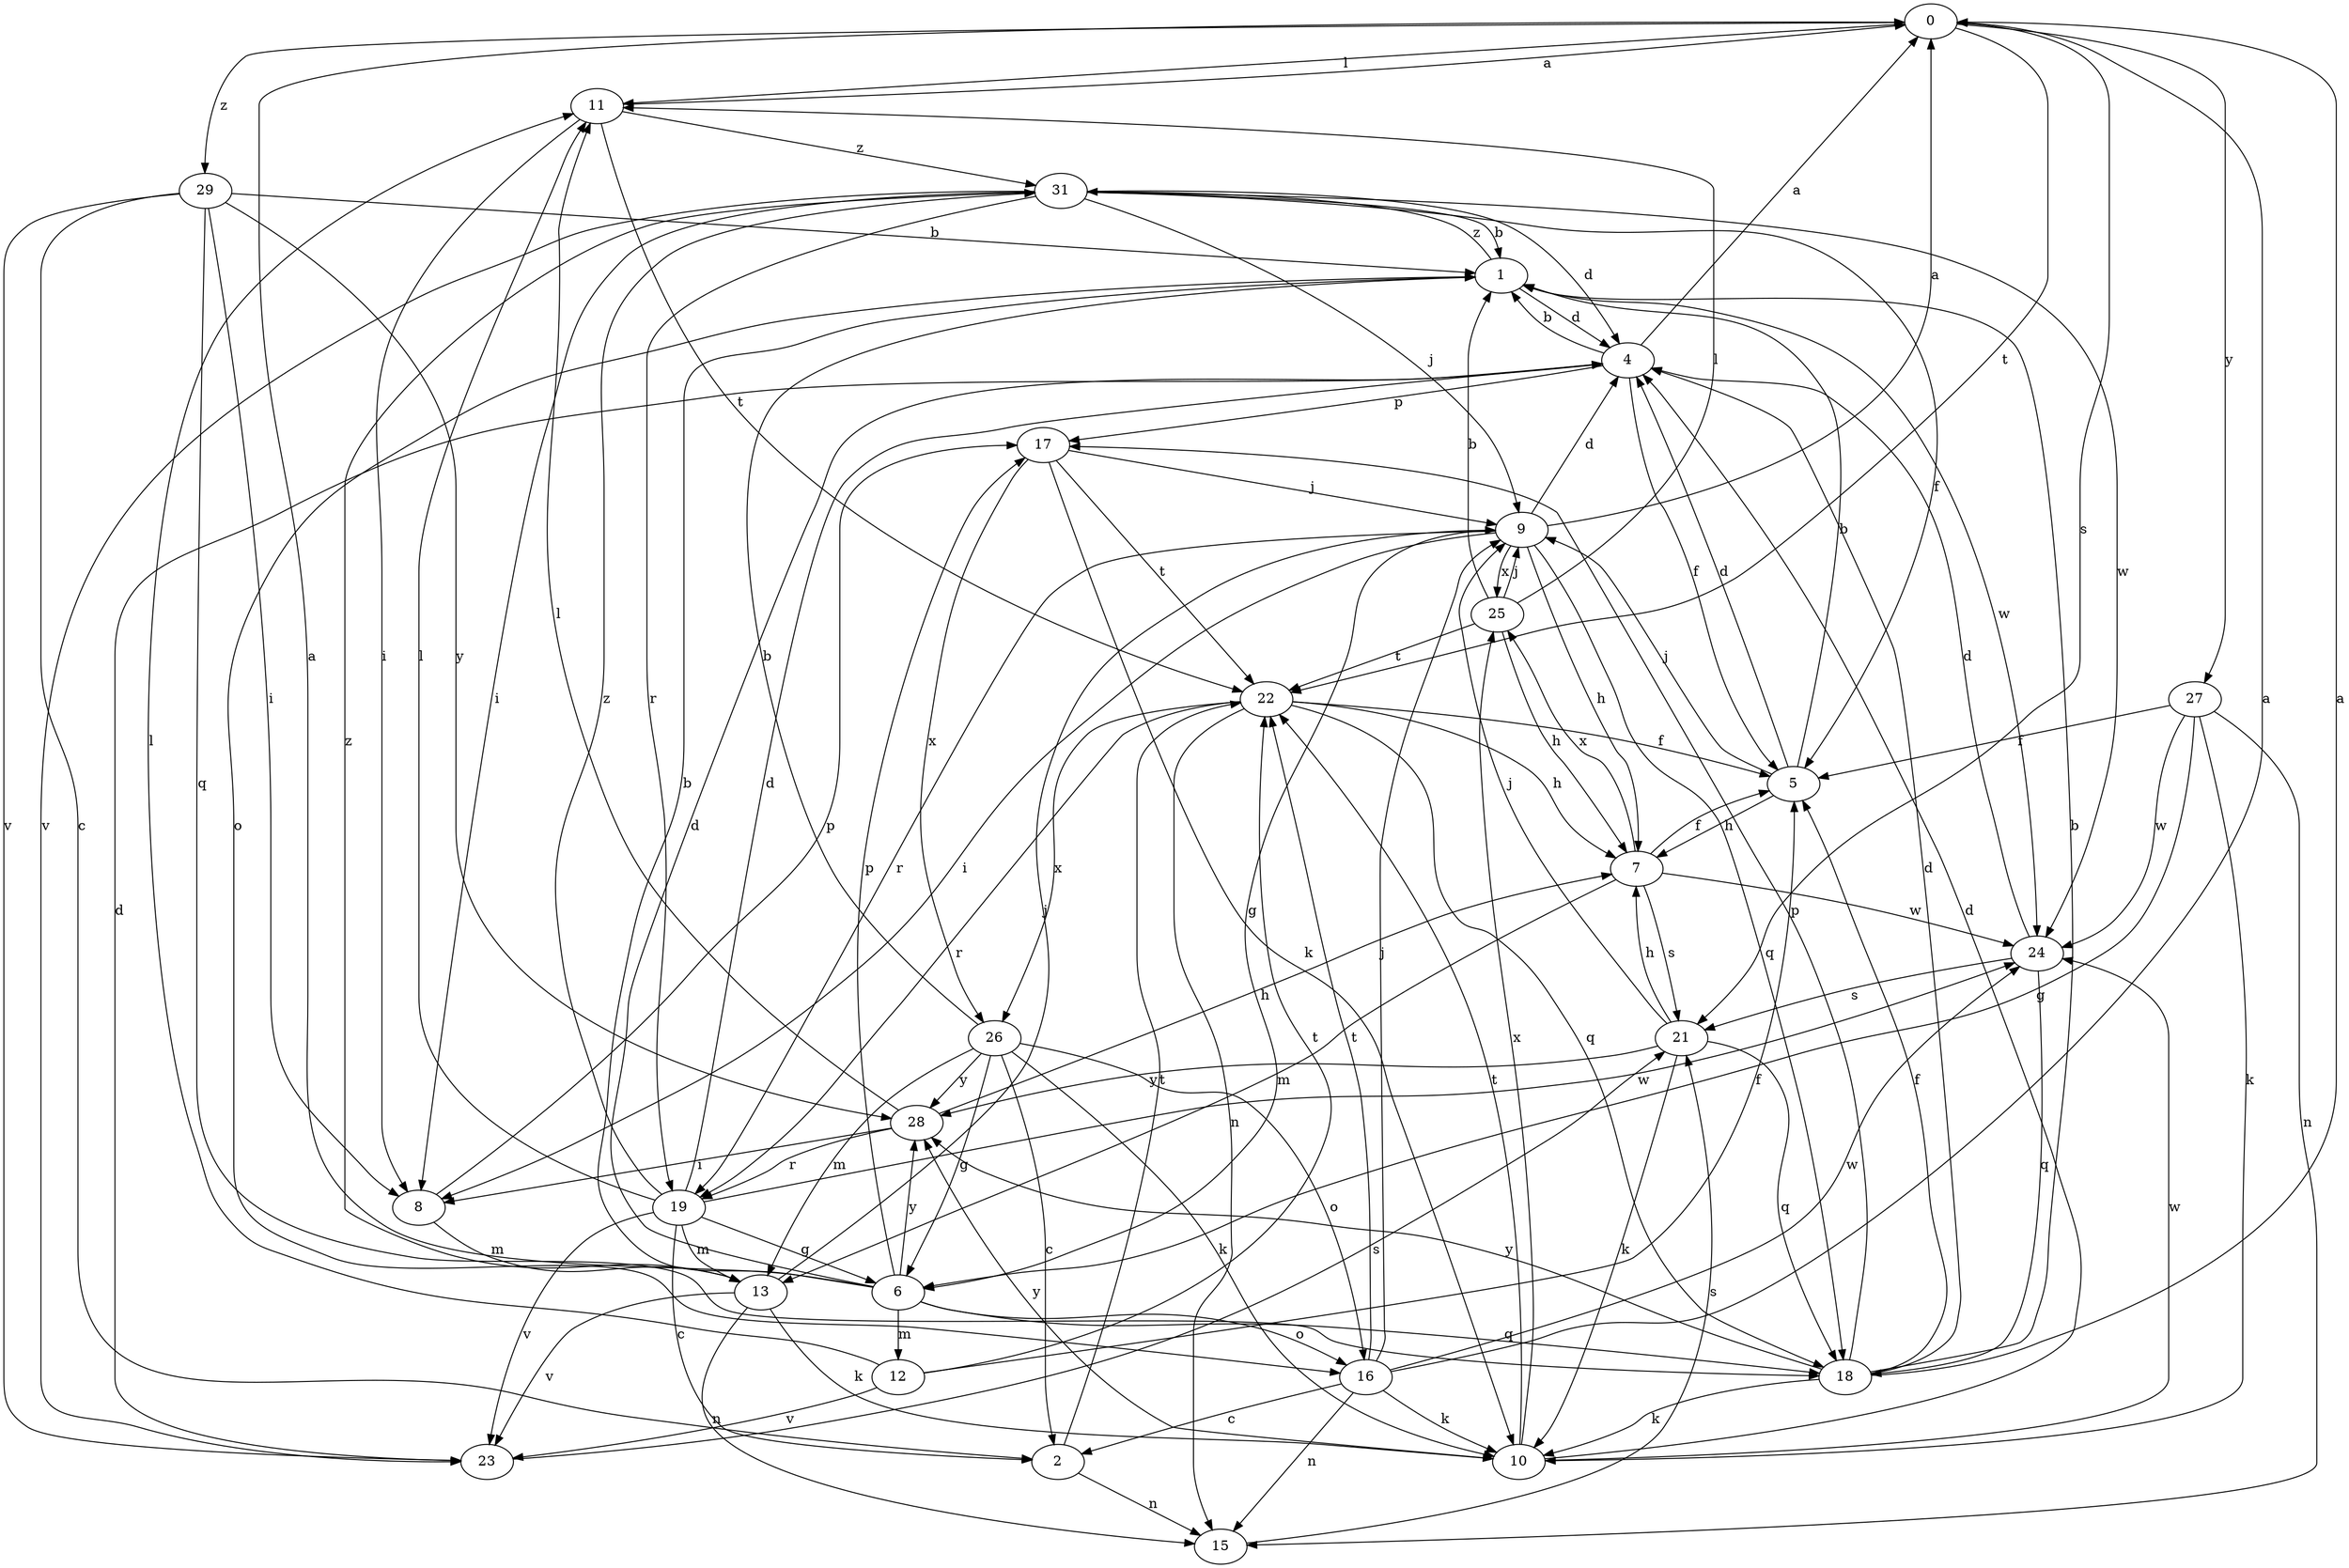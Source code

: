 strict digraph  {
0;
1;
2;
4;
5;
6;
7;
8;
9;
10;
11;
12;
13;
15;
16;
17;
18;
19;
21;
22;
23;
24;
25;
26;
27;
28;
29;
31;
0 -> 11  [label=l];
0 -> 21  [label=s];
0 -> 22  [label=t];
0 -> 27  [label=y];
0 -> 29  [label=z];
1 -> 4  [label=d];
1 -> 16  [label=o];
1 -> 24  [label=w];
1 -> 31  [label=z];
2 -> 15  [label=n];
2 -> 22  [label=t];
4 -> 0  [label=a];
4 -> 1  [label=b];
4 -> 5  [label=f];
4 -> 17  [label=p];
5 -> 1  [label=b];
5 -> 4  [label=d];
5 -> 7  [label=h];
5 -> 9  [label=j];
6 -> 0  [label=a];
6 -> 1  [label=b];
6 -> 4  [label=d];
6 -> 12  [label=m];
6 -> 16  [label=o];
6 -> 17  [label=p];
6 -> 18  [label=q];
6 -> 28  [label=y];
7 -> 5  [label=f];
7 -> 13  [label=m];
7 -> 21  [label=s];
7 -> 24  [label=w];
7 -> 25  [label=x];
8 -> 13  [label=m];
8 -> 17  [label=p];
9 -> 0  [label=a];
9 -> 4  [label=d];
9 -> 6  [label=g];
9 -> 7  [label=h];
9 -> 8  [label=i];
9 -> 18  [label=q];
9 -> 19  [label=r];
9 -> 25  [label=x];
10 -> 4  [label=d];
10 -> 22  [label=t];
10 -> 24  [label=w];
10 -> 25  [label=x];
10 -> 28  [label=y];
11 -> 0  [label=a];
11 -> 8  [label=i];
11 -> 22  [label=t];
11 -> 31  [label=z];
12 -> 5  [label=f];
12 -> 11  [label=l];
12 -> 22  [label=t];
12 -> 23  [label=v];
13 -> 9  [label=j];
13 -> 10  [label=k];
13 -> 15  [label=n];
13 -> 23  [label=v];
13 -> 31  [label=z];
15 -> 21  [label=s];
16 -> 0  [label=a];
16 -> 2  [label=c];
16 -> 9  [label=j];
16 -> 10  [label=k];
16 -> 15  [label=n];
16 -> 22  [label=t];
16 -> 24  [label=w];
17 -> 9  [label=j];
17 -> 10  [label=k];
17 -> 22  [label=t];
17 -> 26  [label=x];
18 -> 0  [label=a];
18 -> 1  [label=b];
18 -> 4  [label=d];
18 -> 5  [label=f];
18 -> 10  [label=k];
18 -> 17  [label=p];
18 -> 28  [label=y];
19 -> 2  [label=c];
19 -> 4  [label=d];
19 -> 6  [label=g];
19 -> 11  [label=l];
19 -> 13  [label=m];
19 -> 23  [label=v];
19 -> 24  [label=w];
19 -> 31  [label=z];
21 -> 7  [label=h];
21 -> 9  [label=j];
21 -> 10  [label=k];
21 -> 18  [label=q];
21 -> 28  [label=y];
22 -> 5  [label=f];
22 -> 7  [label=h];
22 -> 15  [label=n];
22 -> 18  [label=q];
22 -> 19  [label=r];
22 -> 26  [label=x];
23 -> 4  [label=d];
23 -> 21  [label=s];
24 -> 4  [label=d];
24 -> 18  [label=q];
24 -> 21  [label=s];
25 -> 1  [label=b];
25 -> 7  [label=h];
25 -> 9  [label=j];
25 -> 11  [label=l];
25 -> 22  [label=t];
26 -> 1  [label=b];
26 -> 2  [label=c];
26 -> 6  [label=g];
26 -> 10  [label=k];
26 -> 13  [label=m];
26 -> 16  [label=o];
26 -> 28  [label=y];
27 -> 5  [label=f];
27 -> 6  [label=g];
27 -> 10  [label=k];
27 -> 15  [label=n];
27 -> 24  [label=w];
28 -> 7  [label=h];
28 -> 8  [label=i];
28 -> 11  [label=l];
28 -> 19  [label=r];
29 -> 1  [label=b];
29 -> 2  [label=c];
29 -> 8  [label=i];
29 -> 18  [label=q];
29 -> 23  [label=v];
29 -> 28  [label=y];
31 -> 1  [label=b];
31 -> 4  [label=d];
31 -> 5  [label=f];
31 -> 8  [label=i];
31 -> 9  [label=j];
31 -> 19  [label=r];
31 -> 23  [label=v];
31 -> 24  [label=w];
}
